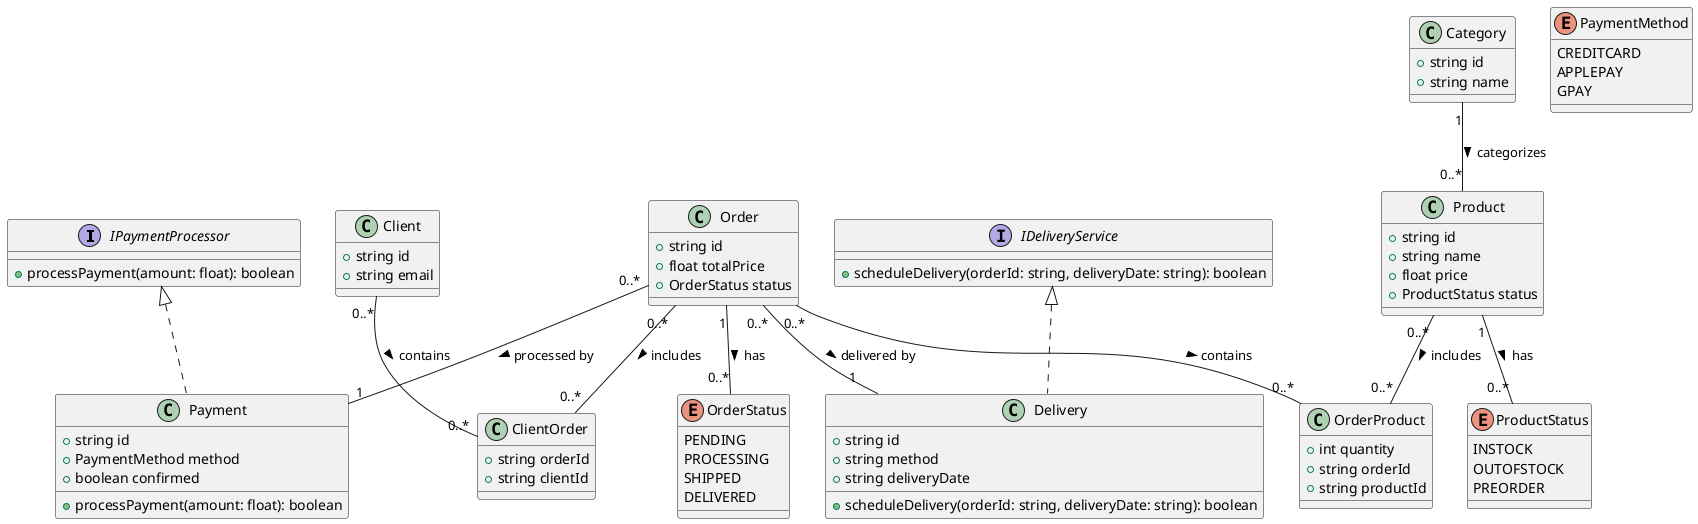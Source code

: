 @startuml

interface IPaymentProcessor {
    +processPayment(amount: float): boolean
}

interface IDeliveryService {
    +scheduleDelivery(orderId: string, deliveryDate: string): boolean
}

class ClientOrder {
    +string orderId
    +string clientId
}

class Client {
    +string id
    +string email
}

class OrderProduct {
    +int quantity
    +string orderId
    +string productId
}

class Product {
    +string id
    +string name
    +float price
    +ProductStatus status
}

enum ProductStatus {
    INSTOCK
    OUTOFSTOCK
    PREORDER
}

class Category {
    +string id
    +string name
}

class Order {
    +string id
    +float totalPrice
    +OrderStatus status
}

class Payment implements IPaymentProcessor {
    +string id
    +PaymentMethod method
    +boolean confirmed

    +processPayment(amount: float): boolean
}

enum PaymentMethod {
    CREDITCARD
    APPLEPAY
    GPAY
}

class Delivery implements IDeliveryService {
    +string id
    +string method
    +string deliveryDate

    +scheduleDelivery(orderId: string, deliveryDate: string): boolean
}

enum OrderStatus {
    PENDING
    PROCESSING
    SHIPPED
    DELIVERED
}

Order "1" -- "0..*" OrderStatus : has >
Product "1" -- "0..*" ProductStatus : has >
Order "0..*" -- "1" Payment : processed by >
Order "0..*" -- "1" Delivery : delivered by >
Category "1" -- "0..*" Product : categorizes >

' Many-to-Many relationship between Order and Product
Order "0..*" -- "0..*" OrderProduct : contains >
Product "0..*" -- "0..*" OrderProduct : includes >
Client "0..*" -- "0..*" ClientOrder : contains >
Order "0..*" -- "0..*" ClientOrder : includes >

@enduml